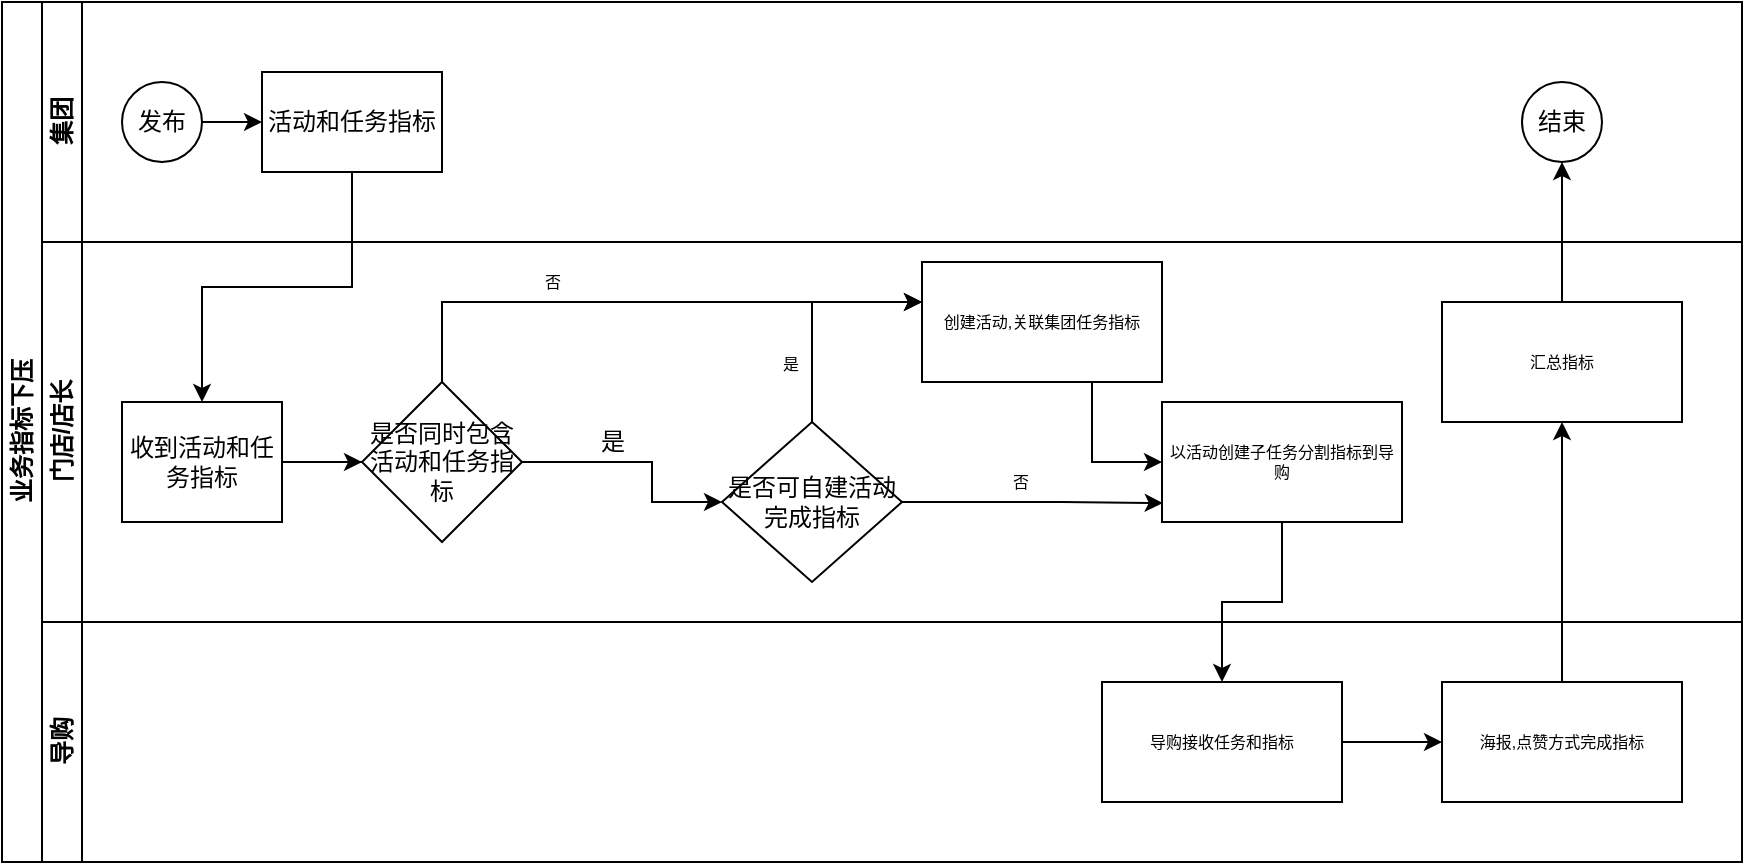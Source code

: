 <mxfile version="16.5.3" type="github">
  <diagram id="prtHgNgQTEPvFCAcTncT" name="Page-1">
    <mxGraphModel dx="981" dy="625" grid="1" gridSize="10" guides="1" tooltips="1" connect="1" arrows="1" fold="1" page="1" pageScale="1" pageWidth="827" pageHeight="1169" math="0" shadow="0">
      <root>
        <mxCell id="0" />
        <mxCell id="1" parent="0" />
        <mxCell id="dNxyNK7c78bLwvsdeMH5-19" value="业务指标下压" style="swimlane;html=1;childLayout=stackLayout;resizeParent=1;resizeParentMax=0;horizontal=0;startSize=20;horizontalStack=0;" parent="1" vertex="1">
          <mxGeometry x="20" y="110" width="870" height="430" as="geometry" />
        </mxCell>
        <mxCell id="dNxyNK7c78bLwvsdeMH5-20" value="集团&lt;br&gt;" style="swimlane;html=1;startSize=20;horizontal=0;" parent="dNxyNK7c78bLwvsdeMH5-19" vertex="1">
          <mxGeometry x="20" width="850" height="120" as="geometry" />
        </mxCell>
        <mxCell id="dNxyNK7c78bLwvsdeMH5-25" value="" style="edgeStyle=orthogonalEdgeStyle;rounded=0;orthogonalLoop=1;jettySize=auto;html=1;" parent="dNxyNK7c78bLwvsdeMH5-20" source="dNxyNK7c78bLwvsdeMH5-23" target="dNxyNK7c78bLwvsdeMH5-24" edge="1">
          <mxGeometry relative="1" as="geometry" />
        </mxCell>
        <mxCell id="dNxyNK7c78bLwvsdeMH5-23" value="发布" style="ellipse;whiteSpace=wrap;html=1;" parent="dNxyNK7c78bLwvsdeMH5-20" vertex="1">
          <mxGeometry x="40" y="40" width="40" height="40" as="geometry" />
        </mxCell>
        <mxCell id="dNxyNK7c78bLwvsdeMH5-24" value="活动和任务指标" style="rounded=0;whiteSpace=wrap;html=1;fontFamily=Helvetica;fontSize=12;fontColor=#000000;align=center;" parent="dNxyNK7c78bLwvsdeMH5-20" vertex="1">
          <mxGeometry x="110" y="35" width="90" height="50" as="geometry" />
        </mxCell>
        <mxCell id="dNxyNK7c78bLwvsdeMH5-32" value="结束" style="ellipse;whiteSpace=wrap;html=1;" parent="dNxyNK7c78bLwvsdeMH5-20" vertex="1">
          <mxGeometry x="740" y="40" width="40" height="40" as="geometry" />
        </mxCell>
        <mxCell id="2-RIii1obnOUTOb9a3gw-38" value="门店/店长" style="swimlane;html=1;startSize=20;horizontal=0;" vertex="1" parent="dNxyNK7c78bLwvsdeMH5-19">
          <mxGeometry x="20" y="120" width="850" height="190" as="geometry" />
        </mxCell>
        <mxCell id="2-RIii1obnOUTOb9a3gw-39" value="" style="edgeStyle=orthogonalEdgeStyle;rounded=0;orthogonalLoop=1;jettySize=auto;html=1;endArrow=classic;endFill=1;startArrow=none;" edge="1" parent="2-RIii1obnOUTOb9a3gw-38" source="2-RIii1obnOUTOb9a3gw-102" target="2-RIii1obnOUTOb9a3gw-41">
          <mxGeometry relative="1" as="geometry">
            <Array as="points">
              <mxPoint x="305" y="110" />
              <mxPoint x="305" y="130" />
            </Array>
          </mxGeometry>
        </mxCell>
        <mxCell id="2-RIii1obnOUTOb9a3gw-40" value="收到活动和任务指标" style="rounded=0;whiteSpace=wrap;html=1;fontFamily=Helvetica;fontSize=12;fontColor=#000000;align=center;" vertex="1" parent="2-RIii1obnOUTOb9a3gw-38">
          <mxGeometry x="40" y="80" width="80" height="60" as="geometry" />
        </mxCell>
        <mxCell id="2-RIii1obnOUTOb9a3gw-41" value="是否可自建活动完成指标" style="rhombus;whiteSpace=wrap;html=1;fontFamily=Helvetica;fontSize=12;fontColor=#000000;align=center;" vertex="1" parent="2-RIii1obnOUTOb9a3gw-38">
          <mxGeometry x="340" y="90" width="90" height="80" as="geometry" />
        </mxCell>
        <mxCell id="2-RIii1obnOUTOb9a3gw-42" value="" style="edgeStyle=orthogonalEdgeStyle;rounded=0;orthogonalLoop=1;jettySize=auto;html=1;fontSize=8;" edge="1" parent="2-RIii1obnOUTOb9a3gw-38" source="2-RIii1obnOUTOb9a3gw-43" target="2-RIii1obnOUTOb9a3gw-47">
          <mxGeometry relative="1" as="geometry">
            <Array as="points">
              <mxPoint x="525" y="50" />
              <mxPoint x="525" y="110" />
            </Array>
          </mxGeometry>
        </mxCell>
        <mxCell id="2-RIii1obnOUTOb9a3gw-43" value="创建活动,关联集团任务指标" style="whiteSpace=wrap;html=1;fontColor=#000000;fontSize=8;" vertex="1" parent="2-RIii1obnOUTOb9a3gw-38">
          <mxGeometry x="440" y="10" width="120" height="60" as="geometry" />
        </mxCell>
        <mxCell id="2-RIii1obnOUTOb9a3gw-44" value="" style="edgeStyle=orthogonalEdgeStyle;rounded=0;orthogonalLoop=1;jettySize=auto;html=1;exitX=0.5;exitY=0;exitDx=0;exitDy=0;" edge="1" parent="2-RIii1obnOUTOb9a3gw-38" source="2-RIii1obnOUTOb9a3gw-41" target="2-RIii1obnOUTOb9a3gw-43">
          <mxGeometry relative="1" as="geometry">
            <Array as="points">
              <mxPoint x="385" y="30" />
            </Array>
          </mxGeometry>
        </mxCell>
        <mxCell id="2-RIii1obnOUTOb9a3gw-107" value="是" style="edgeLabel;html=1;align=center;verticalAlign=middle;resizable=0;points=[];fontSize=8;" vertex="1" connectable="0" parent="2-RIii1obnOUTOb9a3gw-44">
          <mxGeometry x="-0.709" y="2" relative="1" as="geometry">
            <mxPoint x="-9" y="-13" as="offset" />
          </mxGeometry>
        </mxCell>
        <mxCell id="2-RIii1obnOUTOb9a3gw-46" value="是" style="text;html=1;align=center;verticalAlign=middle;resizable=0;points=[];autosize=1;strokeColor=none;fillColor=none;" vertex="1" parent="2-RIii1obnOUTOb9a3gw-38">
          <mxGeometry x="270" y="90" width="30" height="20" as="geometry" />
        </mxCell>
        <mxCell id="2-RIii1obnOUTOb9a3gw-47" value="以活动创建子任务分割指标到导购" style="whiteSpace=wrap;html=1;fontSize=8;fontColor=#000000;" vertex="1" parent="2-RIii1obnOUTOb9a3gw-38">
          <mxGeometry x="560" y="80" width="120" height="60" as="geometry" />
        </mxCell>
        <mxCell id="2-RIii1obnOUTOb9a3gw-53" value="汇总指标" style="whiteSpace=wrap;html=1;fontSize=8;rounded=0;" vertex="1" parent="2-RIii1obnOUTOb9a3gw-38">
          <mxGeometry x="700" y="30" width="120" height="60" as="geometry" />
        </mxCell>
        <mxCell id="2-RIii1obnOUTOb9a3gw-94" value="" style="endArrow=classic;html=1;rounded=0;fontSize=8;entryX=0.003;entryY=0.842;entryDx=0;entryDy=0;entryPerimeter=0;" edge="1" parent="2-RIii1obnOUTOb9a3gw-38" source="2-RIii1obnOUTOb9a3gw-41" target="2-RIii1obnOUTOb9a3gw-47">
          <mxGeometry width="50" height="50" relative="1" as="geometry">
            <mxPoint x="295" y="135" as="sourcePoint" />
            <mxPoint x="550" y="130" as="targetPoint" />
            <Array as="points">
              <mxPoint x="510" y="130" />
            </Array>
          </mxGeometry>
        </mxCell>
        <mxCell id="2-RIii1obnOUTOb9a3gw-108" value="否" style="edgeLabel;html=1;align=center;verticalAlign=middle;resizable=0;points=[];fontSize=8;" vertex="1" connectable="0" parent="2-RIii1obnOUTOb9a3gw-94">
          <mxGeometry x="-0.1" y="-2" relative="1" as="geometry">
            <mxPoint y="-12" as="offset" />
          </mxGeometry>
        </mxCell>
        <mxCell id="2-RIii1obnOUTOb9a3gw-103" value="" style="edgeStyle=orthogonalEdgeStyle;rounded=0;orthogonalLoop=1;jettySize=auto;html=1;fontSize=8;" edge="1" parent="2-RIii1obnOUTOb9a3gw-38" source="2-RIii1obnOUTOb9a3gw-40" target="2-RIii1obnOUTOb9a3gw-102">
          <mxGeometry relative="1" as="geometry" />
        </mxCell>
        <mxCell id="2-RIii1obnOUTOb9a3gw-102" value="&lt;span&gt;是否同时包含活动和任务指标&lt;/span&gt;" style="rhombus;whiteSpace=wrap;html=1;fontColor=#000000;rounded=0;" vertex="1" parent="2-RIii1obnOUTOb9a3gw-38">
          <mxGeometry x="160" y="70" width="80" height="80" as="geometry" />
        </mxCell>
        <mxCell id="2-RIii1obnOUTOb9a3gw-104" value="" style="edgeStyle=orthogonalEdgeStyle;rounded=0;orthogonalLoop=1;jettySize=auto;html=1;endArrow=none;endFill=1;" edge="1" parent="2-RIii1obnOUTOb9a3gw-38" source="2-RIii1obnOUTOb9a3gw-40" target="2-RIii1obnOUTOb9a3gw-102">
          <mxGeometry relative="1" as="geometry">
            <mxPoint x="160" y="340.034" as="sourcePoint" />
            <mxPoint x="409.039" y="360.034" as="targetPoint" />
          </mxGeometry>
        </mxCell>
        <mxCell id="2-RIii1obnOUTOb9a3gw-105" value="" style="endArrow=classic;html=1;rounded=0;fontSize=8;exitX=0.5;exitY=0;exitDx=0;exitDy=0;" edge="1" parent="2-RIii1obnOUTOb9a3gw-38" source="2-RIii1obnOUTOb9a3gw-102">
          <mxGeometry width="50" height="50" relative="1" as="geometry">
            <mxPoint x="200" y="80" as="sourcePoint" />
            <mxPoint x="440" y="30" as="targetPoint" />
            <Array as="points">
              <mxPoint x="200" y="30" />
              <mxPoint x="370" y="30" />
            </Array>
          </mxGeometry>
        </mxCell>
        <mxCell id="2-RIii1obnOUTOb9a3gw-106" value="否" style="text;html=1;align=center;verticalAlign=middle;resizable=0;points=[];autosize=1;strokeColor=none;fillColor=none;fontSize=8;" vertex="1" parent="2-RIii1obnOUTOb9a3gw-38">
          <mxGeometry x="240" y="10" width="30" height="20" as="geometry" />
        </mxCell>
        <mxCell id="dNxyNK7c78bLwvsdeMH5-21" value="导购" style="swimlane;html=1;startSize=20;horizontal=0;" parent="dNxyNK7c78bLwvsdeMH5-19" vertex="1">
          <mxGeometry x="20" y="310" width="850" height="120" as="geometry" />
        </mxCell>
        <mxCell id="2-RIii1obnOUTOb9a3gw-52" value="" style="edgeStyle=orthogonalEdgeStyle;rounded=0;orthogonalLoop=1;jettySize=auto;html=1;fontSize=8;" edge="1" parent="dNxyNK7c78bLwvsdeMH5-21" source="2-RIii1obnOUTOb9a3gw-48" target="2-RIii1obnOUTOb9a3gw-51">
          <mxGeometry relative="1" as="geometry" />
        </mxCell>
        <mxCell id="2-RIii1obnOUTOb9a3gw-48" value="导购接收任务和指标" style="rounded=0;whiteSpace=wrap;html=1;fontSize=8;" vertex="1" parent="dNxyNK7c78bLwvsdeMH5-21">
          <mxGeometry x="530" y="30" width="120" height="60" as="geometry" />
        </mxCell>
        <mxCell id="2-RIii1obnOUTOb9a3gw-51" value="海报,点赞方式完成指标" style="whiteSpace=wrap;html=1;fontSize=8;rounded=0;" vertex="1" parent="dNxyNK7c78bLwvsdeMH5-21">
          <mxGeometry x="700" y="30" width="120" height="60" as="geometry" />
        </mxCell>
        <mxCell id="2-RIii1obnOUTOb9a3gw-13" value="" style="edgeStyle=orthogonalEdgeStyle;rounded=0;orthogonalLoop=1;jettySize=auto;html=1;entryX=0.5;entryY=0;entryDx=0;entryDy=0;" edge="1" parent="dNxyNK7c78bLwvsdeMH5-19" source="dNxyNK7c78bLwvsdeMH5-24" target="2-RIii1obnOUTOb9a3gw-40">
          <mxGeometry relative="1" as="geometry">
            <mxPoint x="180" y="270" as="targetPoint" />
          </mxGeometry>
        </mxCell>
        <mxCell id="2-RIii1obnOUTOb9a3gw-50" value="" style="edgeStyle=orthogonalEdgeStyle;rounded=0;orthogonalLoop=1;jettySize=auto;html=1;fontSize=8;" edge="1" parent="dNxyNK7c78bLwvsdeMH5-19" source="2-RIii1obnOUTOb9a3gw-47" target="2-RIii1obnOUTOb9a3gw-48">
          <mxGeometry relative="1" as="geometry" />
        </mxCell>
        <mxCell id="2-RIii1obnOUTOb9a3gw-54" value="" style="edgeStyle=orthogonalEdgeStyle;rounded=0;orthogonalLoop=1;jettySize=auto;html=1;fontSize=8;" edge="1" parent="dNxyNK7c78bLwvsdeMH5-19" source="2-RIii1obnOUTOb9a3gw-51" target="2-RIii1obnOUTOb9a3gw-53">
          <mxGeometry relative="1" as="geometry" />
        </mxCell>
        <mxCell id="2-RIii1obnOUTOb9a3gw-55" value="" style="edgeStyle=orthogonalEdgeStyle;rounded=0;orthogonalLoop=1;jettySize=auto;html=1;fontSize=8;" edge="1" parent="dNxyNK7c78bLwvsdeMH5-19" source="2-RIii1obnOUTOb9a3gw-53" target="dNxyNK7c78bLwvsdeMH5-32">
          <mxGeometry relative="1" as="geometry" />
        </mxCell>
      </root>
    </mxGraphModel>
  </diagram>
</mxfile>
